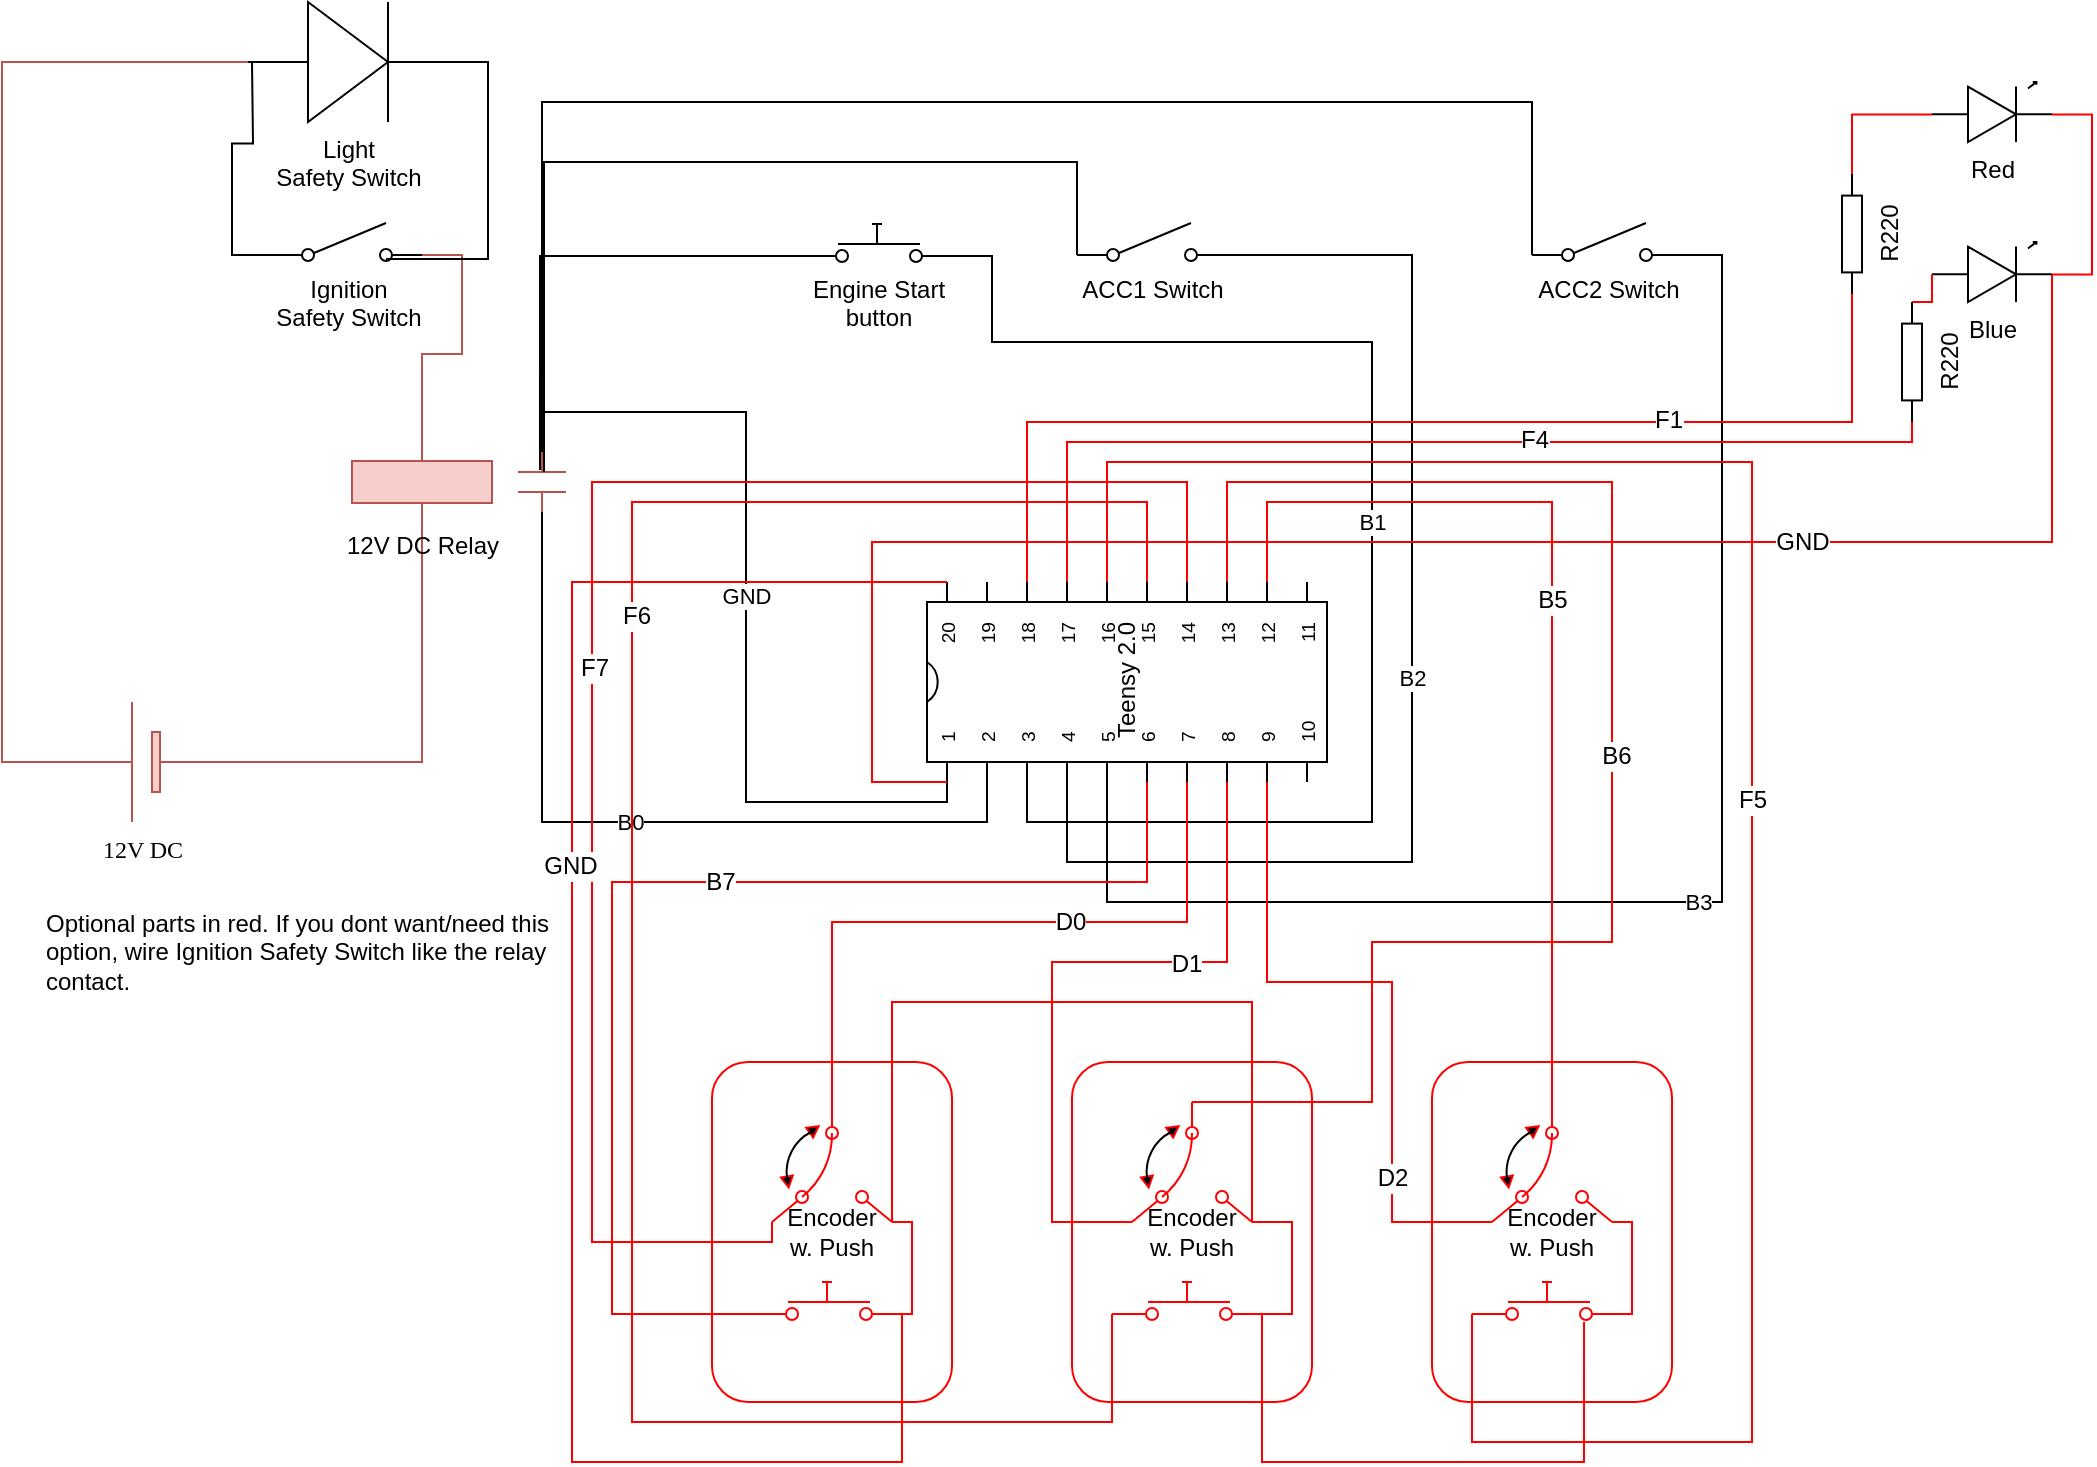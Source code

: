 <mxfile version="10.6.3" type="device"><diagram name="Page-1" id="7e0a89b8-554c-2b80-1dc8-d5c74ca68de4"><mxGraphModel dx="1237" dy="879" grid="1" gridSize="10" guides="1" tooltips="1" connect="1" arrows="1" fold="1" page="1" pageScale="1" pageWidth="1100" pageHeight="850" background="#ffffff" math="0" shadow="0"><root><mxCell id="0"/><mxCell id="1" parent="0"/><mxCell id="yIQIh3eHcrqJi-5VEcAS-3" value="Encoder&lt;br&gt;w. Push&lt;br&gt;" style="rounded=1;whiteSpace=wrap;html=1;fillColor=none;strokeColor=#FF0000;" parent="1" vertex="1"><mxGeometry x="380" y="600" width="120" height="170" as="geometry"/></mxCell><mxCell id="yIQIh3eHcrqJi-5VEcAS-6" value="&lt;span&gt;Encoder&lt;br&gt;&lt;/span&gt;w. Push&lt;span&gt;&lt;br&gt;&lt;/span&gt;" style="rounded=1;whiteSpace=wrap;html=1;fillColor=none;strokeColor=#FF0000;" parent="1" vertex="1"><mxGeometry x="560" y="600" width="120" height="170" as="geometry"/></mxCell><mxCell id="yIQIh3eHcrqJi-5VEcAS-9" value="&lt;span&gt;Encoder&lt;br&gt;&lt;/span&gt;w. Push&lt;span&gt;&lt;br&gt;&lt;/span&gt;" style="rounded=1;whiteSpace=wrap;html=1;fillColor=none;strokeColor=#FF0000;" parent="1" vertex="1"><mxGeometry x="740" y="600" width="120" height="170" as="geometry"/></mxCell><mxCell id="1cb643a89b7d889d-16" style="edgeStyle=orthogonalEdgeStyle;rounded=0;html=1;exitX=0;exitY=0.5;exitPerimeter=0;labelBackgroundColor=none;startArrow=none;startFill=0;startSize=5;endArrow=none;endFill=0;endSize=5;jettySize=auto;orthogonalLoop=1;strokeColor=#b85450;strokeWidth=1;fontFamily=Verdana;fontSize=12;fontColor=#000000;entryX=0.5;entryY=1;entryDx=0;entryDy=0;entryPerimeter=0;fillColor=#f8cecc;" parent="1" source="1cb643a89b7d889d-7" target="9OaHGXaybgWqATNGDYds-10" edge="1"><mxGeometry relative="1" as="geometry"><mxPoint x="215" y="320" as="targetPoint"/><Array as="points"><mxPoint x="235" y="450"/></Array></mxGeometry></mxCell><mxCell id="9OaHGXaybgWqATNGDYds-7" style="edgeStyle=orthogonalEdgeStyle;rounded=0;orthogonalLoop=1;jettySize=auto;html=1;exitX=1;exitY=0.5;exitDx=0;exitDy=0;exitPerimeter=0;entryX=0;entryY=0.5;entryDx=0;entryDy=0;entryPerimeter=0;endArrow=none;endFill=0;fillColor=#f8cecc;strokeColor=#b85450;" parent="1" source="1cb643a89b7d889d-7" target="9OaHGXaybgWqATNGDYds-6" edge="1"><mxGeometry relative="1" as="geometry"/></mxCell><mxCell id="1cb643a89b7d889d-7" value="12V DC&lt;br&gt;" style="verticalLabelPosition=bottom;shadow=0;dashed=0;align=center;fillColor=#f8cecc;strokeColor=#b85450;html=1;verticalAlign=top;strokeWidth=1;shape=mxgraph.electrical.miscellaneous.monocell_battery;rounded=1;comic=0;labelBackgroundColor=none;fontFamily=Verdana;fontSize=12;flipH=1;" parent="1" vertex="1"><mxGeometry x="45" y="420" width="100" height="60" as="geometry"/></mxCell><mxCell id="9OaHGXaybgWqATNGDYds-8" style="edgeStyle=orthogonalEdgeStyle;rounded=0;orthogonalLoop=1;jettySize=auto;html=1;exitX=0;exitY=0.84;exitDx=0;exitDy=0;exitPerimeter=0;endArrow=none;endFill=0;" parent="1" source="9OaHGXaybgWqATNGDYds-1" edge="1"><mxGeometry relative="1" as="geometry"><mxPoint x="150" y="100" as="targetPoint"/></mxGeometry></mxCell><mxCell id="9OaHGXaybgWqATNGDYds-11" style="edgeStyle=orthogonalEdgeStyle;rounded=0;orthogonalLoop=1;jettySize=auto;html=1;exitX=1;exitY=0.84;exitDx=0;exitDy=0;exitPerimeter=0;entryX=0.5;entryY=0;entryDx=0;entryDy=0;entryPerimeter=0;endArrow=none;endFill=0;fillColor=#f8cecc;strokeColor=#b85450;" parent="1" source="9OaHGXaybgWqATNGDYds-1" target="9OaHGXaybgWqATNGDYds-10" edge="1"><mxGeometry relative="1" as="geometry"/></mxCell><mxCell id="9OaHGXaybgWqATNGDYds-1" value="Ignition&lt;br&gt;Safety Switch&lt;br&gt;" style="verticalLabelPosition=bottom;shadow=0;dashed=0;align=center;fillColor=#ffffff;html=1;verticalAlign=top;strokeWidth=1;shape=mxgraph.electrical.electro-mechanical.simple_switch;" parent="1" vertex="1"><mxGeometry x="160" y="180.5" width="75" height="19" as="geometry"/></mxCell><mxCell id="9OaHGXaybgWqATNGDYds-23" style="edgeStyle=orthogonalEdgeStyle;rounded=0;orthogonalLoop=1;jettySize=auto;html=1;exitX=0;exitY=0.84;exitDx=0;exitDy=0;exitPerimeter=0;endArrow=none;endFill=0;" parent="1" source="9OaHGXaybgWqATNGDYds-2" target="9OaHGXaybgWqATNGDYds-13" edge="1"><mxGeometry relative="1" as="geometry"><Array as="points"><mxPoint x="790" y="120"/><mxPoint x="295" y="120"/></Array></mxGeometry></mxCell><mxCell id="9OaHGXaybgWqATNGDYds-26" value="B3" style="edgeStyle=orthogonalEdgeStyle;rounded=0;orthogonalLoop=1;jettySize=auto;html=1;exitX=1;exitY=0.84;exitDx=0;exitDy=0;exitPerimeter=0;entryX=0;entryY=0;entryDx=0;entryDy=90;entryPerimeter=0;endArrow=none;endFill=0;" parent="1" source="9OaHGXaybgWqATNGDYds-2" target="9OaHGXaybgWqATNGDYds-9" edge="1"><mxGeometry relative="1" as="geometry"><Array as="points"><mxPoint x="885" y="196"/><mxPoint x="885" y="520"/><mxPoint x="578" y="520"/></Array></mxGeometry></mxCell><mxCell id="9OaHGXaybgWqATNGDYds-2" value="ACC2 Switch&lt;br&gt;" style="verticalLabelPosition=bottom;shadow=0;dashed=0;align=center;fillColor=#ffffff;html=1;verticalAlign=top;strokeWidth=1;shape=mxgraph.electrical.electro-mechanical.simple_switch;" parent="1" vertex="1"><mxGeometry x="790" y="180.5" width="75" height="19" as="geometry"/></mxCell><mxCell id="9OaHGXaybgWqATNGDYds-12" style="edgeStyle=orthogonalEdgeStyle;rounded=0;orthogonalLoop=1;jettySize=auto;html=1;exitX=1;exitY=0.5;exitDx=0;exitDy=0;exitPerimeter=0;entryX=0.76;entryY=0.947;entryDx=0;entryDy=0;entryPerimeter=0;endArrow=none;endFill=0;" parent="1" source="9OaHGXaybgWqATNGDYds-6" target="9OaHGXaybgWqATNGDYds-1" edge="1"><mxGeometry relative="1" as="geometry"><Array as="points"><mxPoint x="268" y="100"/><mxPoint x="268" y="198"/></Array></mxGeometry></mxCell><mxCell id="9OaHGXaybgWqATNGDYds-6" value="Light&lt;br&gt;Safety Switch&lt;br&gt;" style="fillColor=#000000;verticalLabelPosition=bottom;shadow=0;dashed=0;align=center;fillColor=#ffffff;html=1;verticalAlign=top;strokeWidth=1;shape=mxgraph.electrical.diodes.diode;" parent="1" vertex="1"><mxGeometry x="148" y="70" width="100" height="60" as="geometry"/></mxCell><mxCell id="9OaHGXaybgWqATNGDYds-9" value="Teensy 2.0" style="shadow=0;dashed=0;align=center;fillColor=#ffffff;html=1;strokeWidth=1;shape=mxgraph.electrical.logic_gates.dual_inline_ic;rotation=-90;" parent="1" vertex="1"><mxGeometry x="537.5" y="310" width="100" height="200" as="geometry"/></mxCell><mxCell id="9OaHGXaybgWqATNGDYds-10" value="12V DC Relay" style="verticalLabelPosition=bottom;shadow=0;dashed=0;align=center;fillColor=#f8cecc;html=1;verticalAlign=top;strokeWidth=1;shape=mxgraph.electrical.electro-mechanical.relay_coil;strokeColor=#b85450;" parent="1" vertex="1"><mxGeometry x="200" y="292.5" width="70" height="35" as="geometry"/></mxCell><mxCell id="9OaHGXaybgWqATNGDYds-14" value="B0" style="edgeStyle=orthogonalEdgeStyle;rounded=0;orthogonalLoop=1;jettySize=auto;html=1;exitX=1;exitY=0.5;exitDx=0;exitDy=0;exitPerimeter=0;endArrow=none;endFill=0;entryX=0;entryY=0;entryDx=0;entryDy=30;entryPerimeter=0;" parent="1" source="9OaHGXaybgWqATNGDYds-13" target="9OaHGXaybgWqATNGDYds-9" edge="1"><mxGeometry relative="1" as="geometry"><mxPoint x="530" y="540" as="targetPoint"/></mxGeometry></mxCell><mxCell id="9OaHGXaybgWqATNGDYds-15" value="GND" style="edgeStyle=orthogonalEdgeStyle;rounded=0;orthogonalLoop=1;jettySize=auto;html=1;exitX=0;exitY=0.5;exitDx=0;exitDy=0;exitPerimeter=0;entryX=0;entryY=0;entryDx=0;entryDy=10;entryPerimeter=0;endArrow=none;endFill=0;" parent="1" source="9OaHGXaybgWqATNGDYds-13" target="9OaHGXaybgWqATNGDYds-9" edge="1"><mxGeometry relative="1" as="geometry"><Array as="points"><mxPoint x="295" y="275"/><mxPoint x="397" y="275"/><mxPoint x="397" y="470"/><mxPoint x="498" y="470"/></Array></mxGeometry></mxCell><mxCell id="9OaHGXaybgWqATNGDYds-13" value="" style="verticalLabelPosition=bottom;shadow=0;dashed=0;align=center;fillColor=#f8cecc;html=1;verticalAlign=top;strokeWidth=1;shape=mxgraph.electrical.electro-mechanical.relay_contacts;rotation=90;strokeColor=#b85450;" parent="1" vertex="1"><mxGeometry x="280" y="298" width="30" height="24" as="geometry"/></mxCell><mxCell id="9OaHGXaybgWqATNGDYds-21" style="edgeStyle=orthogonalEdgeStyle;rounded=0;orthogonalLoop=1;jettySize=auto;html=1;exitX=0;exitY=0.84;exitDx=0;exitDy=0;exitPerimeter=0;entryX=0.3;entryY=0.542;entryDx=0;entryDy=0;entryPerimeter=0;endArrow=none;endFill=0;" parent="1" source="9OaHGXaybgWqATNGDYds-16" target="9OaHGXaybgWqATNGDYds-13" edge="1"><mxGeometry relative="1" as="geometry"/></mxCell><mxCell id="9OaHGXaybgWqATNGDYds-24" value="B1" style="edgeStyle=orthogonalEdgeStyle;rounded=0;orthogonalLoop=1;jettySize=auto;html=1;exitX=1;exitY=0.84;exitDx=0;exitDy=0;exitPerimeter=0;entryX=0;entryY=0;entryDx=0;entryDy=50;entryPerimeter=0;endArrow=none;endFill=0;" parent="1" source="9OaHGXaybgWqATNGDYds-16" target="9OaHGXaybgWqATNGDYds-9" edge="1"><mxGeometry relative="1" as="geometry"><Array as="points"><mxPoint x="520" y="197"/><mxPoint x="520" y="240"/><mxPoint x="710" y="240"/><mxPoint x="710" y="480"/><mxPoint x="538" y="480"/></Array></mxGeometry></mxCell><mxCell id="9OaHGXaybgWqATNGDYds-16" value="Engine Start&lt;br&gt;button&lt;br&gt;" style="verticalLabelPosition=bottom;shadow=0;dashed=0;align=center;fillColor=#ffffff;html=1;verticalAlign=top;strokeWidth=1;shape=mxgraph.electrical.electro-mechanical.push_switch_no;" parent="1" vertex="1"><mxGeometry x="425" y="181" width="75" height="19" as="geometry"/></mxCell><mxCell id="9OaHGXaybgWqATNGDYds-22" style="edgeStyle=orthogonalEdgeStyle;rounded=0;orthogonalLoop=1;jettySize=auto;html=1;exitX=0;exitY=0.84;exitDx=0;exitDy=0;exitPerimeter=0;endArrow=none;endFill=0;entryX=0.333;entryY=0.458;entryDx=0;entryDy=0;entryPerimeter=0;" parent="1" source="9OaHGXaybgWqATNGDYds-17" target="9OaHGXaybgWqATNGDYds-13" edge="1"><mxGeometry relative="1" as="geometry"><mxPoint x="290" y="300" as="targetPoint"/><Array as="points"><mxPoint x="563" y="150"/><mxPoint x="296" y="150"/></Array></mxGeometry></mxCell><mxCell id="9OaHGXaybgWqATNGDYds-25" value="B2" style="edgeStyle=orthogonalEdgeStyle;rounded=0;orthogonalLoop=1;jettySize=auto;html=1;exitX=1;exitY=0.84;exitDx=0;exitDy=0;exitPerimeter=0;entryX=0;entryY=0;entryDx=0;entryDy=70;entryPerimeter=0;endArrow=none;endFill=0;" parent="1" source="9OaHGXaybgWqATNGDYds-17" target="9OaHGXaybgWqATNGDYds-9" edge="1"><mxGeometry relative="1" as="geometry"><Array as="points"><mxPoint x="730" y="196"/><mxPoint x="730" y="500"/><mxPoint x="558" y="500"/></Array></mxGeometry></mxCell><mxCell id="9OaHGXaybgWqATNGDYds-17" value="ACC1 Switch&lt;br&gt;" style="verticalLabelPosition=bottom;shadow=0;dashed=0;align=center;fillColor=#ffffff;html=1;verticalAlign=top;strokeWidth=1;shape=mxgraph.electrical.electro-mechanical.simple_switch;" parent="1" vertex="1"><mxGeometry x="562.5" y="180.5" width="75" height="19" as="geometry"/></mxCell><mxCell id="9OaHGXaybgWqATNGDYds-27" value="Optional parts in red. If you dont want/need this option, wire Ignition Safety Switch like the relay contact." style="text;html=1;strokeColor=none;fillColor=none;align=left;verticalAlign=middle;whiteSpace=wrap;rounded=0;" parent="1" vertex="1"><mxGeometry x="45" y="520" width="275" height="50" as="geometry"/></mxCell><mxCell id="yIQIh3eHcrqJi-5VEcAS-14" style="edgeStyle=orthogonalEdgeStyle;rounded=0;orthogonalLoop=1;jettySize=auto;html=1;exitX=1;exitY=1;exitDx=0;exitDy=0;exitPerimeter=0;entryX=1;entryY=1;entryDx=0;entryDy=0;entryPerimeter=0;endArrow=none;endFill=0;strokeColor=#FF0000;" parent="1" source="yIQIh3eHcrqJi-5VEcAS-1" target="yIQIh3eHcrqJi-5VEcAS-4" edge="1"><mxGeometry relative="1" as="geometry"><Array as="points"><mxPoint x="470" y="570"/><mxPoint x="650" y="570"/></Array></mxGeometry></mxCell><mxCell id="yIQIh3eHcrqJi-5VEcAS-18" style="edgeStyle=orthogonalEdgeStyle;rounded=0;orthogonalLoop=1;jettySize=auto;html=1;exitX=0.5;exitY=0;exitDx=0;exitDy=0;exitPerimeter=0;entryX=0;entryY=0;entryDx=0;entryDy=130;entryPerimeter=0;endArrow=none;endFill=0;strokeColor=#FF0000;" parent="1" source="yIQIh3eHcrqJi-5VEcAS-1" target="9OaHGXaybgWqATNGDYds-9" edge="1"><mxGeometry relative="1" as="geometry"><Array as="points"><mxPoint x="440" y="530"/><mxPoint x="618" y="530"/></Array></mxGeometry></mxCell><mxCell id="yIQIh3eHcrqJi-5VEcAS-19" value="D0" style="text;html=1;resizable=0;points=[];align=center;verticalAlign=middle;labelBackgroundColor=#ffffff;" parent="yIQIh3eHcrqJi-5VEcAS-18" vertex="1" connectable="0"><mxGeometry x="0.237" relative="1" as="geometry"><mxPoint as="offset"/></mxGeometry></mxCell><mxCell id="yIQIh3eHcrqJi-5VEcAS-20" style="edgeStyle=orthogonalEdgeStyle;rounded=0;orthogonalLoop=1;jettySize=auto;html=1;exitX=0;exitY=1;exitDx=0;exitDy=0;exitPerimeter=0;entryX=1;entryY=0;entryDx=0;entryDy=130;entryPerimeter=0;endArrow=none;endFill=0;strokeColor=#FF0000;" parent="1" source="yIQIh3eHcrqJi-5VEcAS-1" target="9OaHGXaybgWqATNGDYds-9" edge="1"><mxGeometry relative="1" as="geometry"><Array as="points"><mxPoint x="410" y="690"/><mxPoint x="320" y="690"/><mxPoint x="320" y="310"/><mxPoint x="618" y="310"/></Array></mxGeometry></mxCell><mxCell id="yIQIh3eHcrqJi-5VEcAS-21" value="F7&lt;br&gt;" style="text;html=1;resizable=0;points=[];align=center;verticalAlign=middle;labelBackgroundColor=#ffffff;" parent="yIQIh3eHcrqJi-5VEcAS-20" vertex="1" connectable="0"><mxGeometry x="-0.064" y="-1" relative="1" as="geometry"><mxPoint as="offset"/></mxGeometry></mxCell><mxCell id="yIQIh3eHcrqJi-5VEcAS-1" value="" style="verticalLabelPosition=bottom;shadow=0;dashed=0;align=center;fillColor=#ffffff;html=1;verticalAlign=top;strokeWidth=1;shape=mxgraph.electrical.electro-mechanical.3_position_switch;strokeColor=#FF0000;" parent="1" vertex="1"><mxGeometry x="410" y="620" width="60" height="60" as="geometry"/></mxCell><mxCell id="yIQIh3eHcrqJi-5VEcAS-15" style="edgeStyle=orthogonalEdgeStyle;rounded=0;orthogonalLoop=1;jettySize=auto;html=1;exitX=1;exitY=0.84;exitDx=0;exitDy=0;exitPerimeter=0;entryX=1;entryY=1;entryDx=0;entryDy=0;entryPerimeter=0;endArrow=none;endFill=0;strokeColor=#FF0000;" parent="1" source="yIQIh3eHcrqJi-5VEcAS-2" target="yIQIh3eHcrqJi-5VEcAS-1" edge="1"><mxGeometry relative="1" as="geometry"><Array as="points"><mxPoint x="480" y="726"/><mxPoint x="480" y="680"/></Array></mxGeometry></mxCell><mxCell id="yIQIh3eHcrqJi-5VEcAS-16" style="edgeStyle=orthogonalEdgeStyle;rounded=0;orthogonalLoop=1;jettySize=auto;html=1;exitX=1;exitY=0.84;exitDx=0;exitDy=0;exitPerimeter=0;entryX=1;entryY=0;entryDx=0;entryDy=10;entryPerimeter=0;endArrow=none;endFill=0;strokeColor=#FF0000;" parent="1" source="yIQIh3eHcrqJi-5VEcAS-2" target="9OaHGXaybgWqATNGDYds-9" edge="1"><mxGeometry relative="1" as="geometry"><Array as="points"><mxPoint x="475" y="800"/><mxPoint x="310" y="800"/><mxPoint x="310" y="360"/></Array></mxGeometry></mxCell><mxCell id="yIQIh3eHcrqJi-5VEcAS-17" value="GND" style="text;html=1;resizable=0;points=[];align=center;verticalAlign=middle;labelBackgroundColor=#ffffff;" parent="yIQIh3eHcrqJi-5VEcAS-16" vertex="1" connectable="0"><mxGeometry x="0.239" y="1" relative="1" as="geometry"><mxPoint as="offset"/></mxGeometry></mxCell><mxCell id="yIQIh3eHcrqJi-5VEcAS-22" style="edgeStyle=orthogonalEdgeStyle;rounded=0;orthogonalLoop=1;jettySize=auto;html=1;exitX=0;exitY=0.84;exitDx=0;exitDy=0;exitPerimeter=0;endArrow=none;endFill=0;strokeColor=#FF0000;entryX=0;entryY=0;entryDx=0;entryDy=110;entryPerimeter=0;" parent="1" source="yIQIh3eHcrqJi-5VEcAS-2" target="9OaHGXaybgWqATNGDYds-9" edge="1"><mxGeometry relative="1" as="geometry"><mxPoint x="1000" y="560" as="targetPoint"/><Array as="points"><mxPoint x="330" y="726"/><mxPoint x="330" y="510"/><mxPoint x="598" y="510"/></Array></mxGeometry></mxCell><mxCell id="yIQIh3eHcrqJi-5VEcAS-23" value="B7&lt;br&gt;" style="text;html=1;resizable=0;points=[];align=center;verticalAlign=middle;labelBackgroundColor=#ffffff;" parent="yIQIh3eHcrqJi-5VEcAS-22" vertex="1" connectable="0"><mxGeometry x="0.126" relative="1" as="geometry"><mxPoint as="offset"/></mxGeometry></mxCell><mxCell id="yIQIh3eHcrqJi-5VEcAS-2" value="" style="verticalLabelPosition=bottom;shadow=0;dashed=0;align=center;fillColor=#ffffff;html=1;verticalAlign=top;strokeWidth=1;shape=mxgraph.electrical.electro-mechanical.push_switch_no;strokeColor=#FF0000;" parent="1" vertex="1"><mxGeometry x="400" y="710" width="75" height="19" as="geometry"/></mxCell><mxCell id="yIQIh3eHcrqJi-5VEcAS-13" style="edgeStyle=orthogonalEdgeStyle;rounded=0;orthogonalLoop=1;jettySize=auto;html=1;exitX=1;exitY=1;exitDx=0;exitDy=0;exitPerimeter=0;entryX=1;entryY=0.84;entryDx=0;entryDy=0;entryPerimeter=0;endArrow=none;endFill=0;strokeColor=#FF0000;" parent="1" source="yIQIh3eHcrqJi-5VEcAS-4" target="yIQIh3eHcrqJi-5VEcAS-5" edge="1"><mxGeometry relative="1" as="geometry"><Array as="points"><mxPoint x="670" y="680"/><mxPoint x="670" y="726"/></Array></mxGeometry></mxCell><mxCell id="yIQIh3eHcrqJi-5VEcAS-26" style="edgeStyle=orthogonalEdgeStyle;rounded=0;orthogonalLoop=1;jettySize=auto;html=1;exitX=0.5;exitY=0;exitDx=0;exitDy=0;exitPerimeter=0;entryX=1;entryY=0;entryDx=0;entryDy=150;entryPerimeter=0;endArrow=none;endFill=0;strokeColor=#FF0000;" parent="1" source="yIQIh3eHcrqJi-5VEcAS-4" target="9OaHGXaybgWqATNGDYds-9" edge="1"><mxGeometry relative="1" as="geometry"><Array as="points"><mxPoint x="710" y="620"/><mxPoint x="710" y="540"/><mxPoint x="830" y="540"/><mxPoint x="830" y="310"/><mxPoint x="638" y="310"/></Array></mxGeometry></mxCell><mxCell id="yIQIh3eHcrqJi-5VEcAS-27" value="B6" style="text;html=1;resizable=0;points=[];align=center;verticalAlign=middle;labelBackgroundColor=#ffffff;" parent="yIQIh3eHcrqJi-5VEcAS-26" vertex="1" connectable="0"><mxGeometry x="0.005" y="-2" relative="1" as="geometry"><mxPoint as="offset"/></mxGeometry></mxCell><mxCell id="yIQIh3eHcrqJi-5VEcAS-28" style="edgeStyle=orthogonalEdgeStyle;rounded=0;orthogonalLoop=1;jettySize=auto;html=1;exitX=0;exitY=1;exitDx=0;exitDy=0;exitPerimeter=0;entryX=0;entryY=0;entryDx=0;entryDy=150;entryPerimeter=0;endArrow=none;endFill=0;strokeColor=#FF0000;" parent="1" source="yIQIh3eHcrqJi-5VEcAS-4" target="9OaHGXaybgWqATNGDYds-9" edge="1"><mxGeometry relative="1" as="geometry"><Array as="points"><mxPoint x="550" y="680"/><mxPoint x="550" y="550"/><mxPoint x="638" y="550"/></Array></mxGeometry></mxCell><mxCell id="yIQIh3eHcrqJi-5VEcAS-29" value="D1" style="text;html=1;resizable=0;points=[];align=center;verticalAlign=middle;labelBackgroundColor=#ffffff;" parent="yIQIh3eHcrqJi-5VEcAS-28" vertex="1" connectable="0"><mxGeometry x="0.362" y="-1" relative="1" as="geometry"><mxPoint as="offset"/></mxGeometry></mxCell><mxCell id="yIQIh3eHcrqJi-5VEcAS-4" value="" style="verticalLabelPosition=bottom;shadow=0;dashed=0;align=center;fillColor=#ffffff;html=1;verticalAlign=top;strokeWidth=1;shape=mxgraph.electrical.electro-mechanical.3_position_switch;strokeColor=#FF0000;" parent="1" vertex="1"><mxGeometry x="590" y="620" width="60" height="60" as="geometry"/></mxCell><mxCell id="yIQIh3eHcrqJi-5VEcAS-11" style="edgeStyle=orthogonalEdgeStyle;rounded=0;orthogonalLoop=1;jettySize=auto;html=1;exitX=1;exitY=0.84;exitDx=0;exitDy=0;exitPerimeter=0;entryX=0.747;entryY=1.053;entryDx=0;entryDy=0;entryPerimeter=0;endArrow=none;endFill=0;strokeColor=#FF0000;" parent="1" source="yIQIh3eHcrqJi-5VEcAS-5" target="yIQIh3eHcrqJi-5VEcAS-8" edge="1"><mxGeometry relative="1" as="geometry"><Array as="points"><mxPoint x="655" y="800"/><mxPoint x="816" y="800"/></Array></mxGeometry></mxCell><mxCell id="yIQIh3eHcrqJi-5VEcAS-24" style="edgeStyle=orthogonalEdgeStyle;rounded=0;orthogonalLoop=1;jettySize=auto;html=1;exitX=0;exitY=0.84;exitDx=0;exitDy=0;exitPerimeter=0;entryX=1;entryY=0;entryDx=0;entryDy=110;entryPerimeter=0;endArrow=none;endFill=0;strokeColor=#FF0000;" parent="1" source="yIQIh3eHcrqJi-5VEcAS-5" target="9OaHGXaybgWqATNGDYds-9" edge="1"><mxGeometry relative="1" as="geometry"><Array as="points"><mxPoint x="580" y="780"/><mxPoint x="340" y="780"/><mxPoint x="340" y="320"/><mxPoint x="598" y="320"/></Array></mxGeometry></mxCell><mxCell id="yIQIh3eHcrqJi-5VEcAS-25" value="F6" style="text;html=1;resizable=0;points=[];align=center;verticalAlign=middle;labelBackgroundColor=#ffffff;" parent="yIQIh3eHcrqJi-5VEcAS-24" vertex="1" connectable="0"><mxGeometry x="0.327" y="-2" relative="1" as="geometry"><mxPoint as="offset"/></mxGeometry></mxCell><mxCell id="yIQIh3eHcrqJi-5VEcAS-5" value="" style="verticalLabelPosition=bottom;shadow=0;dashed=0;align=center;fillColor=#ffffff;html=1;verticalAlign=top;strokeWidth=1;shape=mxgraph.electrical.electro-mechanical.push_switch_no;strokeColor=#FF0000;" parent="1" vertex="1"><mxGeometry x="580" y="710" width="75" height="19" as="geometry"/></mxCell><mxCell id="yIQIh3eHcrqJi-5VEcAS-10" style="edgeStyle=orthogonalEdgeStyle;rounded=0;orthogonalLoop=1;jettySize=auto;html=1;exitX=1;exitY=1;exitDx=0;exitDy=0;exitPerimeter=0;entryX=1;entryY=0.84;entryDx=0;entryDy=0;entryPerimeter=0;endArrow=none;endFill=0;strokeColor=#FF0000;" parent="1" source="yIQIh3eHcrqJi-5VEcAS-7" target="yIQIh3eHcrqJi-5VEcAS-8" edge="1"><mxGeometry relative="1" as="geometry"><Array as="points"><mxPoint x="840" y="680"/><mxPoint x="840" y="726"/></Array></mxGeometry></mxCell><mxCell id="yIQIh3eHcrqJi-5VEcAS-32" style="edgeStyle=orthogonalEdgeStyle;rounded=0;orthogonalLoop=1;jettySize=auto;html=1;exitX=0;exitY=1;exitDx=0;exitDy=0;exitPerimeter=0;entryX=0;entryY=0;entryDx=0;entryDy=170;entryPerimeter=0;endArrow=none;endFill=0;strokeColor=#FF0000;" parent="1" source="yIQIh3eHcrqJi-5VEcAS-7" target="9OaHGXaybgWqATNGDYds-9" edge="1"><mxGeometry relative="1" as="geometry"><Array as="points"><mxPoint x="720" y="680"/><mxPoint x="720" y="560"/><mxPoint x="658" y="560"/></Array></mxGeometry></mxCell><mxCell id="yIQIh3eHcrqJi-5VEcAS-33" value="D2" style="text;html=1;resizable=0;points=[];align=center;verticalAlign=middle;labelBackgroundColor=#ffffff;" parent="yIQIh3eHcrqJi-5VEcAS-32" vertex="1" connectable="0"><mxGeometry x="-0.699" y="-22" relative="1" as="geometry"><mxPoint x="-22" y="-22" as="offset"/></mxGeometry></mxCell><mxCell id="yIQIh3eHcrqJi-5VEcAS-34" style="edgeStyle=orthogonalEdgeStyle;rounded=0;orthogonalLoop=1;jettySize=auto;html=1;exitX=0.5;exitY=0;exitDx=0;exitDy=0;exitPerimeter=0;entryX=1;entryY=0;entryDx=0;entryDy=170;entryPerimeter=0;endArrow=none;endFill=0;strokeColor=#FF0000;" parent="1" source="yIQIh3eHcrqJi-5VEcAS-7" target="9OaHGXaybgWqATNGDYds-9" edge="1"><mxGeometry relative="1" as="geometry"><Array as="points"><mxPoint x="800" y="320"/><mxPoint x="658" y="320"/></Array></mxGeometry></mxCell><mxCell id="yIQIh3eHcrqJi-5VEcAS-35" value="B5" style="text;html=1;resizable=0;points=[];align=center;verticalAlign=middle;labelBackgroundColor=#ffffff;" parent="yIQIh3eHcrqJi-5VEcAS-34" vertex="1" connectable="0"><mxGeometry x="0.042" relative="1" as="geometry"><mxPoint as="offset"/></mxGeometry></mxCell><mxCell id="yIQIh3eHcrqJi-5VEcAS-7" value="" style="verticalLabelPosition=bottom;shadow=0;dashed=0;align=center;fillColor=#ffffff;html=1;verticalAlign=top;strokeWidth=1;shape=mxgraph.electrical.electro-mechanical.3_position_switch;strokeColor=#FF0000;" parent="1" vertex="1"><mxGeometry x="770" y="620" width="60" height="60" as="geometry"/></mxCell><mxCell id="yIQIh3eHcrqJi-5VEcAS-30" style="edgeStyle=orthogonalEdgeStyle;rounded=0;orthogonalLoop=1;jettySize=auto;html=1;exitX=0;exitY=0.84;exitDx=0;exitDy=0;exitPerimeter=0;entryX=1;entryY=0;entryDx=0;entryDy=90;entryPerimeter=0;endArrow=none;endFill=0;strokeColor=#FF0000;" parent="1" source="yIQIh3eHcrqJi-5VEcAS-8" target="9OaHGXaybgWqATNGDYds-9" edge="1"><mxGeometry relative="1" as="geometry"><Array as="points"><mxPoint x="760" y="790"/><mxPoint x="900" y="790"/><mxPoint x="900" y="300"/><mxPoint x="578" y="300"/></Array></mxGeometry></mxCell><mxCell id="yIQIh3eHcrqJi-5VEcAS-31" value="F5" style="text;html=1;resizable=0;points=[];align=center;verticalAlign=middle;labelBackgroundColor=#ffffff;" parent="yIQIh3eHcrqJi-5VEcAS-30" vertex="1" connectable="0"><mxGeometry x="-0.025" relative="1" as="geometry"><mxPoint as="offset"/></mxGeometry></mxCell><mxCell id="yIQIh3eHcrqJi-5VEcAS-8" value="" style="verticalLabelPosition=bottom;shadow=0;dashed=0;align=center;fillColor=#ffffff;html=1;verticalAlign=top;strokeWidth=1;shape=mxgraph.electrical.electro-mechanical.push_switch_no;strokeColor=#FF0000;" parent="1" vertex="1"><mxGeometry x="760" y="710" width="75" height="19" as="geometry"/></mxCell><mxCell id="yIQIh3eHcrqJi-5VEcAS-38" style="edgeStyle=orthogonalEdgeStyle;rounded=0;orthogonalLoop=1;jettySize=auto;html=1;exitX=1;exitY=0.54;exitDx=0;exitDy=0;exitPerimeter=0;entryX=0;entryY=0;entryDx=0;entryDy=10;entryPerimeter=0;endArrow=none;endFill=0;strokeColor=#FF0000;" parent="1" source="yIQIh3eHcrqJi-5VEcAS-37" target="9OaHGXaybgWqATNGDYds-9" edge="1"><mxGeometry relative="1" as="geometry"><Array as="points"><mxPoint x="1050" y="340"/><mxPoint x="460" y="340"/><mxPoint x="460" y="460"/></Array></mxGeometry></mxCell><mxCell id="yIQIh3eHcrqJi-5VEcAS-39" value="GND" style="text;html=1;resizable=0;points=[];align=center;verticalAlign=middle;labelBackgroundColor=#ffffff;" parent="yIQIh3eHcrqJi-5VEcAS-38" vertex="1" connectable="0"><mxGeometry x="-0.411" relative="1" as="geometry"><mxPoint as="offset"/></mxGeometry></mxCell><mxCell id="yIQIh3eHcrqJi-5VEcAS-42" style="edgeStyle=orthogonalEdgeStyle;rounded=0;orthogonalLoop=1;jettySize=auto;html=1;exitX=0;exitY=0.5;exitDx=0;exitDy=0;exitPerimeter=0;entryX=1;entryY=0;entryDx=0;entryDy=50;entryPerimeter=0;endArrow=none;endFill=0;strokeColor=#FF0000;" parent="1" source="rTNzh8wpyDLvsULg-NMq-1" target="9OaHGXaybgWqATNGDYds-9" edge="1"><mxGeometry relative="1" as="geometry"><Array as="points"><mxPoint x="950" y="280"/><mxPoint x="538" y="280"/></Array></mxGeometry></mxCell><mxCell id="yIQIh3eHcrqJi-5VEcAS-43" value="F1" style="text;html=1;resizable=0;points=[];align=center;verticalAlign=middle;labelBackgroundColor=#ffffff;" parent="yIQIh3eHcrqJi-5VEcAS-42" vertex="1" connectable="0"><mxGeometry x="-0.437" y="-1" relative="1" as="geometry"><mxPoint as="offset"/></mxGeometry></mxCell><mxCell id="yIQIh3eHcrqJi-5VEcAS-36" value="Red" style="verticalLabelPosition=bottom;shadow=0;dashed=0;align=center;fillColor=#ffffff;html=1;verticalAlign=top;strokeWidth=1;shape=mxgraph.electrical.opto_electronics.led_1;" parent="1" vertex="1"><mxGeometry x="990" y="110" width="60" height="30" as="geometry"/></mxCell><mxCell id="yIQIh3eHcrqJi-5VEcAS-40" style="edgeStyle=orthogonalEdgeStyle;rounded=0;orthogonalLoop=1;jettySize=auto;html=1;exitX=0;exitY=0.5;exitDx=0;exitDy=0;exitPerimeter=0;entryX=1;entryY=0;entryDx=0;entryDy=70;entryPerimeter=0;endArrow=none;endFill=0;strokeColor=#FF0000;" parent="1" source="rTNzh8wpyDLvsULg-NMq-3" target="9OaHGXaybgWqATNGDYds-9" edge="1"><mxGeometry relative="1" as="geometry"><Array as="points"><mxPoint x="980" y="290"/><mxPoint x="558" y="290"/></Array></mxGeometry></mxCell><mxCell id="yIQIh3eHcrqJi-5VEcAS-41" value="F4" style="text;html=1;resizable=0;points=[];align=center;verticalAlign=middle;labelBackgroundColor=#ffffff;" parent="yIQIh3eHcrqJi-5VEcAS-40" vertex="1" connectable="0"><mxGeometry x="-0.208" y="-1" relative="1" as="geometry"><mxPoint as="offset"/></mxGeometry></mxCell><mxCell id="yIQIh3eHcrqJi-5VEcAS-44" style="edgeStyle=orthogonalEdgeStyle;rounded=0;orthogonalLoop=1;jettySize=auto;html=1;exitX=1;exitY=0.54;exitDx=0;exitDy=0;exitPerimeter=0;entryX=1;entryY=0.54;entryDx=0;entryDy=0;entryPerimeter=0;endArrow=none;endFill=0;strokeColor=#FF0000;" parent="1" source="yIQIh3eHcrqJi-5VEcAS-37" target="yIQIh3eHcrqJi-5VEcAS-36" edge="1"><mxGeometry relative="1" as="geometry"/></mxCell><mxCell id="yIQIh3eHcrqJi-5VEcAS-37" value="Blue" style="verticalLabelPosition=bottom;shadow=0;dashed=0;align=center;fillColor=#ffffff;html=1;verticalAlign=top;strokeWidth=1;shape=mxgraph.electrical.opto_electronics.led_1;" parent="1" vertex="1"><mxGeometry x="990" y="190" width="60" height="30" as="geometry"/></mxCell><mxCell id="rTNzh8wpyDLvsULg-NMq-2" style="edgeStyle=orthogonalEdgeStyle;rounded=0;orthogonalLoop=1;jettySize=auto;html=1;exitX=1;exitY=0.5;exitDx=0;exitDy=0;exitPerimeter=0;entryX=0;entryY=0.54;entryDx=0;entryDy=0;entryPerimeter=0;endArrow=none;endFill=0;strokeColor=#FF0000;" edge="1" parent="1" source="rTNzh8wpyDLvsULg-NMq-1" target="yIQIh3eHcrqJi-5VEcAS-36"><mxGeometry relative="1" as="geometry"/></mxCell><mxCell id="rTNzh8wpyDLvsULg-NMq-1" value="R220" style="verticalLabelPosition=bottom;shadow=0;dashed=0;align=center;fillColor=#ffffff;html=1;verticalAlign=top;strokeWidth=1;shape=mxgraph.electrical.resistors.resistor_1;rotation=-90;" vertex="1" parent="1"><mxGeometry x="920" y="181" width="60" height="10" as="geometry"/></mxCell><mxCell id="rTNzh8wpyDLvsULg-NMq-6" style="edgeStyle=orthogonalEdgeStyle;rounded=0;orthogonalLoop=1;jettySize=auto;html=1;exitX=1;exitY=0.5;exitDx=0;exitDy=0;exitPerimeter=0;entryX=0;entryY=0.54;entryDx=0;entryDy=0;entryPerimeter=0;endArrow=none;endFill=0;strokeColor=#FF0000;" edge="1" parent="1" source="rTNzh8wpyDLvsULg-NMq-3" target="yIQIh3eHcrqJi-5VEcAS-37"><mxGeometry relative="1" as="geometry"><Array as="points"><mxPoint x="990" y="220"/></Array></mxGeometry></mxCell><mxCell id="rTNzh8wpyDLvsULg-NMq-3" value="R220" style="verticalLabelPosition=bottom;shadow=0;dashed=0;align=center;fillColor=#ffffff;html=1;verticalAlign=top;strokeWidth=1;shape=mxgraph.electrical.resistors.resistor_1;rotation=-90;" vertex="1" parent="1"><mxGeometry x="950" y="245" width="60" height="10" as="geometry"/></mxCell></root></mxGraphModel></diagram></mxfile>